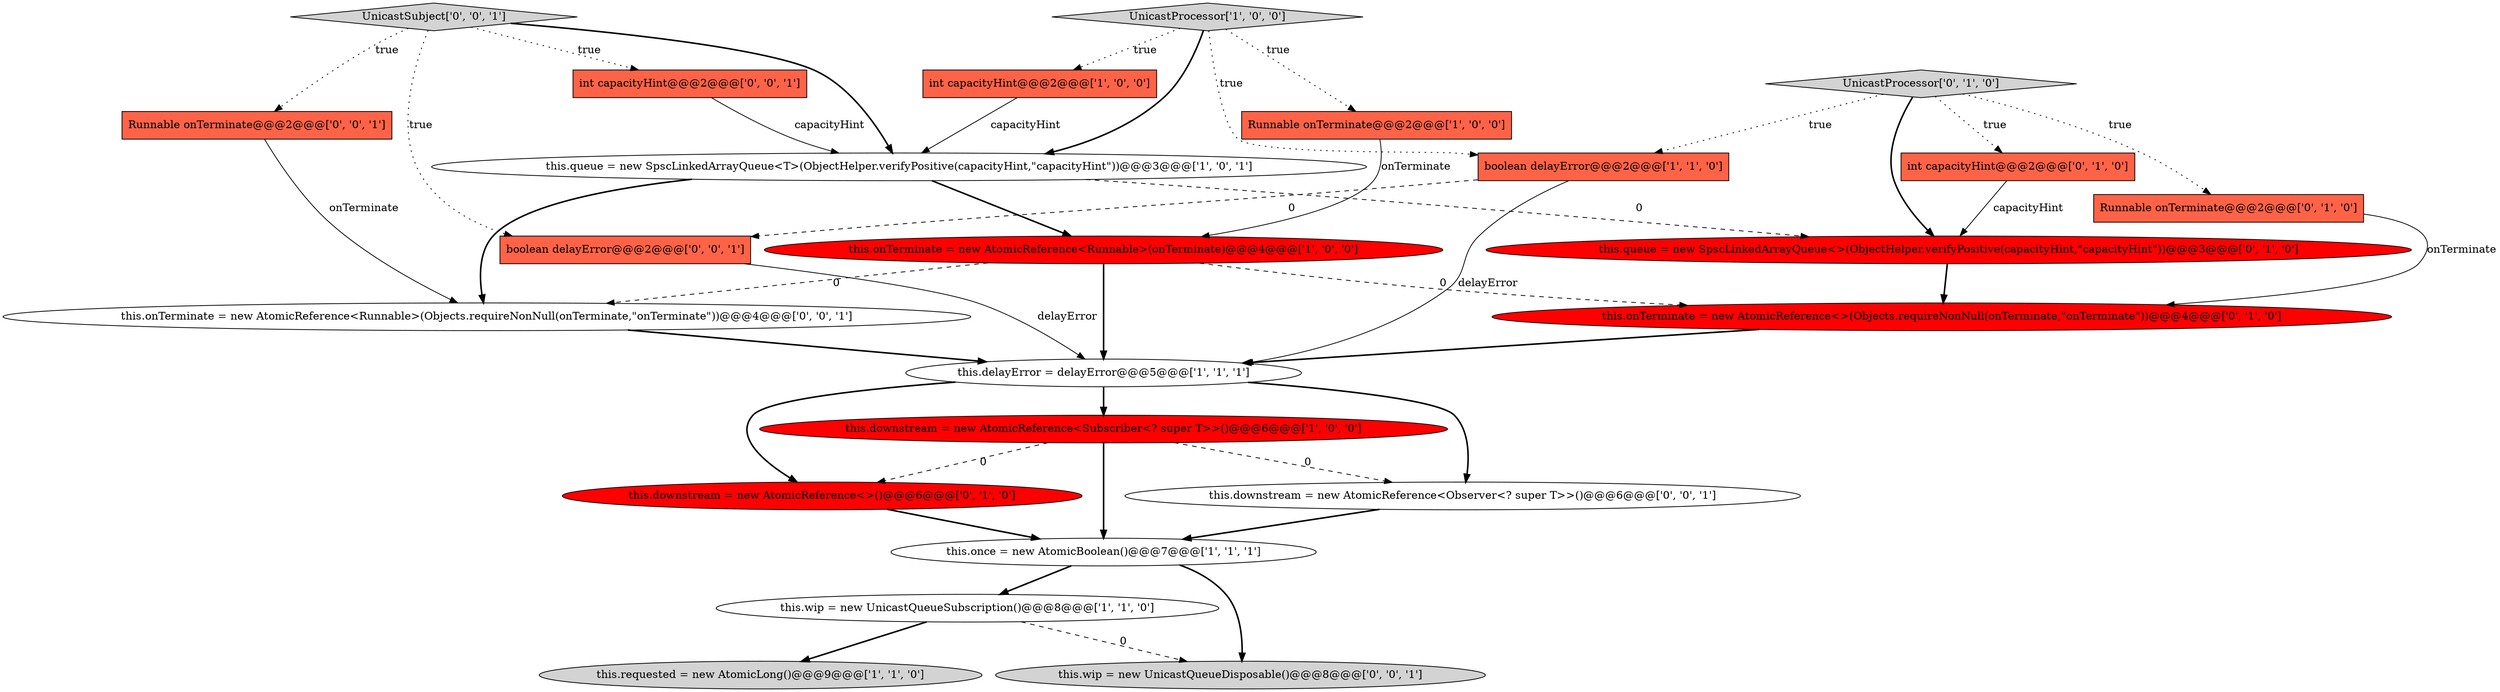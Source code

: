 digraph {
9 [style = filled, label = "this.delayError = delayError@@@5@@@['1', '1', '1']", fillcolor = white, shape = ellipse image = "AAA0AAABBB1BBB"];
4 [style = filled, label = "UnicastProcessor['1', '0', '0']", fillcolor = lightgray, shape = diamond image = "AAA0AAABBB1BBB"];
18 [style = filled, label = "this.onTerminate = new AtomicReference<Runnable>(Objects.requireNonNull(onTerminate,\"onTerminate\"))@@@4@@@['0', '0', '1']", fillcolor = white, shape = ellipse image = "AAA0AAABBB3BBB"];
7 [style = filled, label = "this.wip = new UnicastQueueSubscription()@@@8@@@['1', '1', '0']", fillcolor = white, shape = ellipse image = "AAA0AAABBB1BBB"];
21 [style = filled, label = "Runnable onTerminate@@@2@@@['0', '0', '1']", fillcolor = tomato, shape = box image = "AAA0AAABBB3BBB"];
14 [style = filled, label = "this.downstream = new AtomicReference<>()@@@6@@@['0', '1', '0']", fillcolor = red, shape = ellipse image = "AAA1AAABBB2BBB"];
12 [style = filled, label = "int capacityHint@@@2@@@['0', '1', '0']", fillcolor = tomato, shape = box image = "AAA0AAABBB2BBB"];
20 [style = filled, label = "this.wip = new UnicastQueueDisposable()@@@8@@@['0', '0', '1']", fillcolor = lightgray, shape = ellipse image = "AAA0AAABBB3BBB"];
15 [style = filled, label = "this.queue = new SpscLinkedArrayQueue<>(ObjectHelper.verifyPositive(capacityHint,\"capacityHint\"))@@@3@@@['0', '1', '0']", fillcolor = red, shape = ellipse image = "AAA1AAABBB2BBB"];
17 [style = filled, label = "int capacityHint@@@2@@@['0', '0', '1']", fillcolor = tomato, shape = box image = "AAA0AAABBB3BBB"];
19 [style = filled, label = "this.downstream = new AtomicReference<Observer<? super T>>()@@@6@@@['0', '0', '1']", fillcolor = white, shape = ellipse image = "AAA0AAABBB3BBB"];
0 [style = filled, label = "this.onTerminate = new AtomicReference<Runnable>(onTerminate)@@@4@@@['1', '0', '0']", fillcolor = red, shape = ellipse image = "AAA1AAABBB1BBB"];
11 [style = filled, label = "Runnable onTerminate@@@2@@@['0', '1', '0']", fillcolor = tomato, shape = box image = "AAA0AAABBB2BBB"];
3 [style = filled, label = "Runnable onTerminate@@@2@@@['1', '0', '0']", fillcolor = tomato, shape = box image = "AAA0AAABBB1BBB"];
10 [style = filled, label = "boolean delayError@@@2@@@['1', '1', '0']", fillcolor = tomato, shape = box image = "AAA0AAABBB1BBB"];
23 [style = filled, label = "boolean delayError@@@2@@@['0', '0', '1']", fillcolor = tomato, shape = box image = "AAA0AAABBB3BBB"];
13 [style = filled, label = "this.onTerminate = new AtomicReference<>(Objects.requireNonNull(onTerminate,\"onTerminate\"))@@@4@@@['0', '1', '0']", fillcolor = red, shape = ellipse image = "AAA1AAABBB2BBB"];
16 [style = filled, label = "UnicastProcessor['0', '1', '0']", fillcolor = lightgray, shape = diamond image = "AAA0AAABBB2BBB"];
6 [style = filled, label = "this.once = new AtomicBoolean()@@@7@@@['1', '1', '1']", fillcolor = white, shape = ellipse image = "AAA0AAABBB1BBB"];
1 [style = filled, label = "this.downstream = new AtomicReference<Subscriber<? super T>>()@@@6@@@['1', '0', '0']", fillcolor = red, shape = ellipse image = "AAA1AAABBB1BBB"];
5 [style = filled, label = "this.queue = new SpscLinkedArrayQueue<T>(ObjectHelper.verifyPositive(capacityHint,\"capacityHint\"))@@@3@@@['1', '0', '1']", fillcolor = white, shape = ellipse image = "AAA0AAABBB1BBB"];
2 [style = filled, label = "this.requested = new AtomicLong()@@@9@@@['1', '1', '0']", fillcolor = lightgray, shape = ellipse image = "AAA0AAABBB1BBB"];
22 [style = filled, label = "UnicastSubject['0', '0', '1']", fillcolor = lightgray, shape = diamond image = "AAA0AAABBB3BBB"];
8 [style = filled, label = "int capacityHint@@@2@@@['1', '0', '0']", fillcolor = tomato, shape = box image = "AAA0AAABBB1BBB"];
22->21 [style = dotted, label="true"];
16->15 [style = bold, label=""];
0->9 [style = bold, label=""];
15->13 [style = bold, label=""];
16->12 [style = dotted, label="true"];
10->9 [style = solid, label="delayError"];
22->23 [style = dotted, label="true"];
1->14 [style = dashed, label="0"];
4->10 [style = dotted, label="true"];
1->19 [style = dashed, label="0"];
4->8 [style = dotted, label="true"];
7->20 [style = dashed, label="0"];
5->18 [style = bold, label=""];
19->6 [style = bold, label=""];
22->5 [style = bold, label=""];
16->10 [style = dotted, label="true"];
21->18 [style = solid, label="onTerminate"];
6->20 [style = bold, label=""];
11->13 [style = solid, label="onTerminate"];
1->6 [style = bold, label=""];
4->3 [style = dotted, label="true"];
5->0 [style = bold, label=""];
7->2 [style = bold, label=""];
0->13 [style = dashed, label="0"];
12->15 [style = solid, label="capacityHint"];
18->9 [style = bold, label=""];
9->14 [style = bold, label=""];
9->19 [style = bold, label=""];
0->18 [style = dashed, label="0"];
22->17 [style = dotted, label="true"];
17->5 [style = solid, label="capacityHint"];
13->9 [style = bold, label=""];
9->1 [style = bold, label=""];
6->7 [style = bold, label=""];
5->15 [style = dashed, label="0"];
16->11 [style = dotted, label="true"];
4->5 [style = bold, label=""];
14->6 [style = bold, label=""];
10->23 [style = dashed, label="0"];
23->9 [style = solid, label="delayError"];
3->0 [style = solid, label="onTerminate"];
8->5 [style = solid, label="capacityHint"];
}

